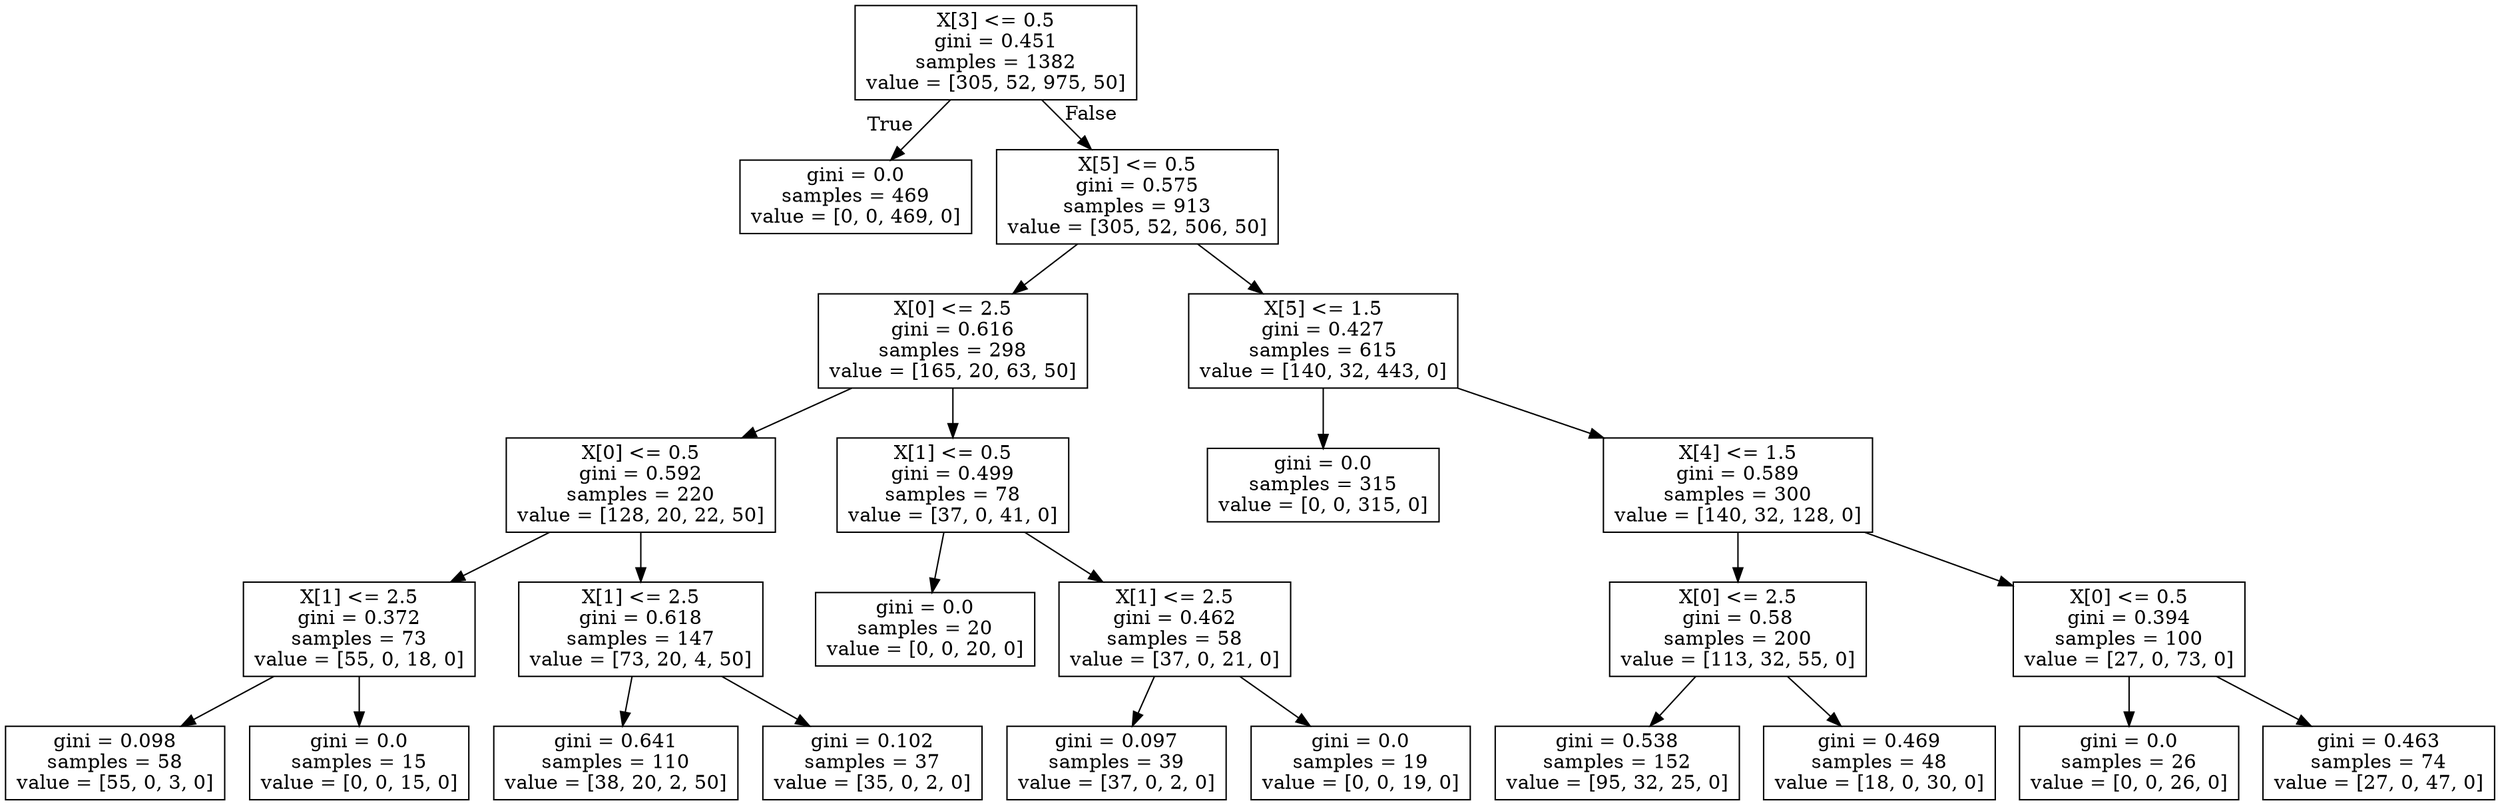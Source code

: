 digraph Tree {
node [shape=box] ;
0 [label="X[3] <= 0.5\ngini = 0.451\nsamples = 1382\nvalue = [305, 52, 975, 50]"] ;
1 [label="gini = 0.0\nsamples = 469\nvalue = [0, 0, 469, 0]"] ;
0 -> 1 [labeldistance=2.5, labelangle=45, headlabel="True"] ;
2 [label="X[5] <= 0.5\ngini = 0.575\nsamples = 913\nvalue = [305, 52, 506, 50]"] ;
0 -> 2 [labeldistance=2.5, labelangle=-45, headlabel="False"] ;
3 [label="X[0] <= 2.5\ngini = 0.616\nsamples = 298\nvalue = [165, 20, 63, 50]"] ;
2 -> 3 ;
4 [label="X[0] <= 0.5\ngini = 0.592\nsamples = 220\nvalue = [128, 20, 22, 50]"] ;
3 -> 4 ;
5 [label="X[1] <= 2.5\ngini = 0.372\nsamples = 73\nvalue = [55, 0, 18, 0]"] ;
4 -> 5 ;
6 [label="gini = 0.098\nsamples = 58\nvalue = [55, 0, 3, 0]"] ;
5 -> 6 ;
7 [label="gini = 0.0\nsamples = 15\nvalue = [0, 0, 15, 0]"] ;
5 -> 7 ;
8 [label="X[1] <= 2.5\ngini = 0.618\nsamples = 147\nvalue = [73, 20, 4, 50]"] ;
4 -> 8 ;
9 [label="gini = 0.641\nsamples = 110\nvalue = [38, 20, 2, 50]"] ;
8 -> 9 ;
10 [label="gini = 0.102\nsamples = 37\nvalue = [35, 0, 2, 0]"] ;
8 -> 10 ;
11 [label="X[1] <= 0.5\ngini = 0.499\nsamples = 78\nvalue = [37, 0, 41, 0]"] ;
3 -> 11 ;
12 [label="gini = 0.0\nsamples = 20\nvalue = [0, 0, 20, 0]"] ;
11 -> 12 ;
13 [label="X[1] <= 2.5\ngini = 0.462\nsamples = 58\nvalue = [37, 0, 21, 0]"] ;
11 -> 13 ;
14 [label="gini = 0.097\nsamples = 39\nvalue = [37, 0, 2, 0]"] ;
13 -> 14 ;
15 [label="gini = 0.0\nsamples = 19\nvalue = [0, 0, 19, 0]"] ;
13 -> 15 ;
16 [label="X[5] <= 1.5\ngini = 0.427\nsamples = 615\nvalue = [140, 32, 443, 0]"] ;
2 -> 16 ;
17 [label="gini = 0.0\nsamples = 315\nvalue = [0, 0, 315, 0]"] ;
16 -> 17 ;
18 [label="X[4] <= 1.5\ngini = 0.589\nsamples = 300\nvalue = [140, 32, 128, 0]"] ;
16 -> 18 ;
19 [label="X[0] <= 2.5\ngini = 0.58\nsamples = 200\nvalue = [113, 32, 55, 0]"] ;
18 -> 19 ;
20 [label="gini = 0.538\nsamples = 152\nvalue = [95, 32, 25, 0]"] ;
19 -> 20 ;
21 [label="gini = 0.469\nsamples = 48\nvalue = [18, 0, 30, 0]"] ;
19 -> 21 ;
22 [label="X[0] <= 0.5\ngini = 0.394\nsamples = 100\nvalue = [27, 0, 73, 0]"] ;
18 -> 22 ;
23 [label="gini = 0.0\nsamples = 26\nvalue = [0, 0, 26, 0]"] ;
22 -> 23 ;
24 [label="gini = 0.463\nsamples = 74\nvalue = [27, 0, 47, 0]"] ;
22 -> 24 ;
}